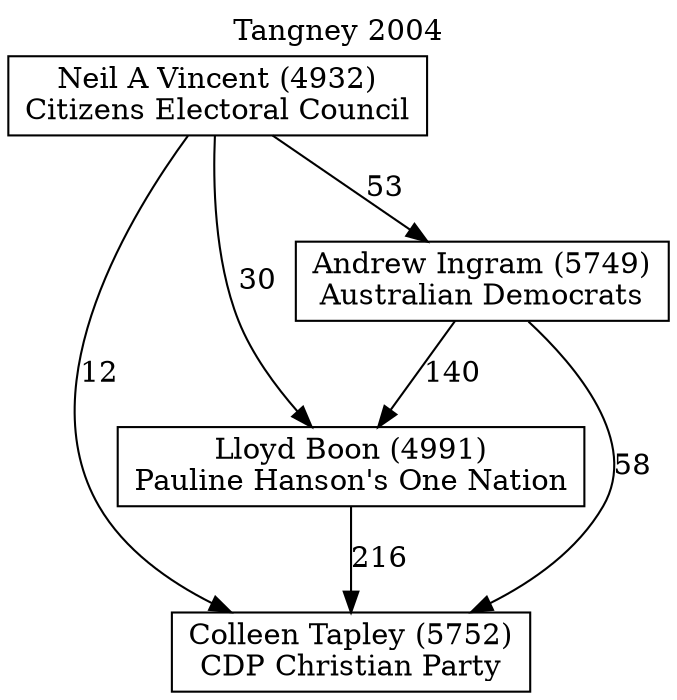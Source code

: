 // House preference flow
digraph "Colleen Tapley (5752)_Tangney_2004" {
	graph [label="Tangney 2004" labelloc=t mclimit=10]
	node [shape=box]
	"Colleen Tapley (5752)" [label="Colleen Tapley (5752)
CDP Christian Party"]
	"Lloyd Boon (4991)" [label="Lloyd Boon (4991)
Pauline Hanson's One Nation"]
	"Andrew Ingram (5749)" [label="Andrew Ingram (5749)
Australian Democrats"]
	"Neil A Vincent (4932)" [label="Neil A Vincent (4932)
Citizens Electoral Council"]
	"Lloyd Boon (4991)" -> "Colleen Tapley (5752)" [label=216]
	"Andrew Ingram (5749)" -> "Lloyd Boon (4991)" [label=140]
	"Neil A Vincent (4932)" -> "Andrew Ingram (5749)" [label=53]
	"Andrew Ingram (5749)" -> "Colleen Tapley (5752)" [label=58]
	"Neil A Vincent (4932)" -> "Colleen Tapley (5752)" [label=12]
	"Neil A Vincent (4932)" -> "Lloyd Boon (4991)" [label=30]
}
